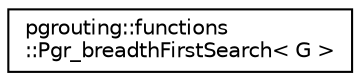 digraph "Graphical Class Hierarchy"
{
  edge [fontname="Helvetica",fontsize="10",labelfontname="Helvetica",labelfontsize="10"];
  node [fontname="Helvetica",fontsize="10",shape=record];
  rankdir="LR";
  Node0 [label="pgrouting::functions\l::Pgr_breadthFirstSearch\< G \>",height=0.2,width=0.4,color="black", fillcolor="white", style="filled",URL="$classpgrouting_1_1functions_1_1Pgr__breadthFirstSearch.html"];
}
